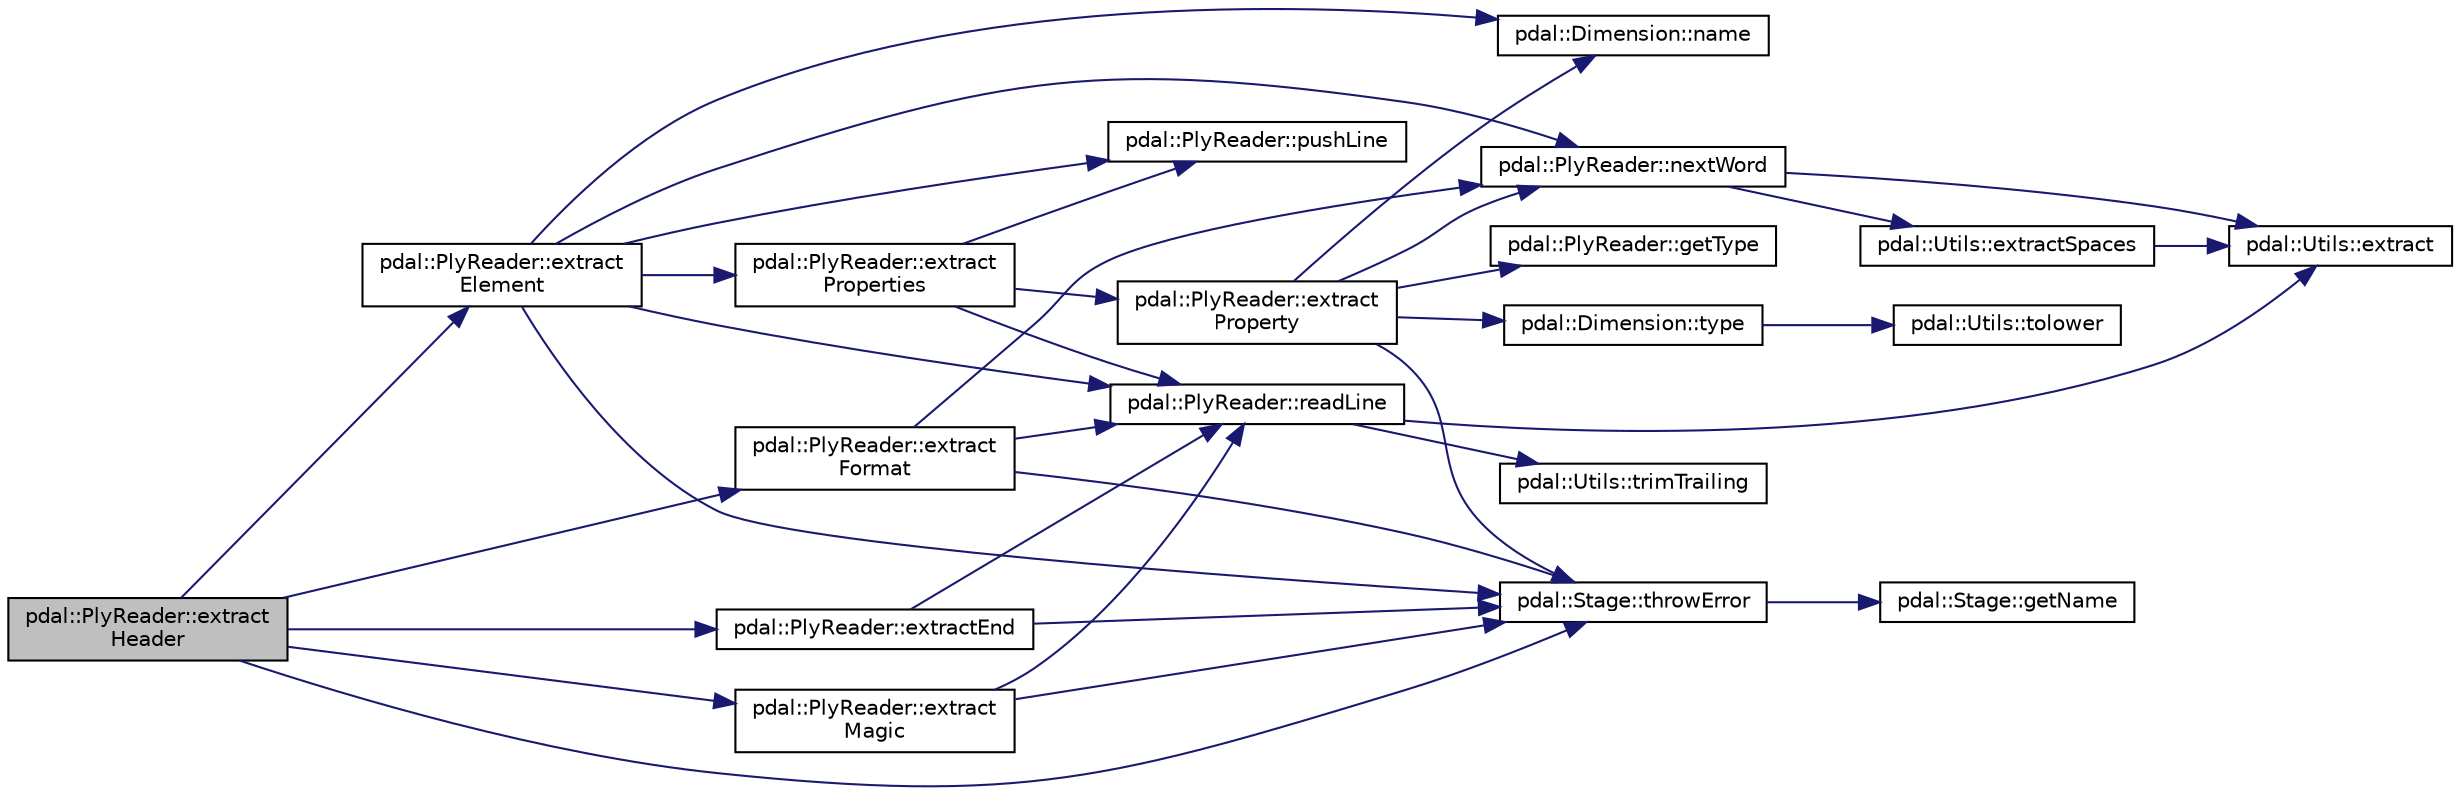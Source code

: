 digraph "pdal::PlyReader::extractHeader"
{
  edge [fontname="Helvetica",fontsize="10",labelfontname="Helvetica",labelfontsize="10"];
  node [fontname="Helvetica",fontsize="10",shape=record];
  rankdir="LR";
  Node1 [label="pdal::PlyReader::extract\lHeader",height=0.2,width=0.4,color="black", fillcolor="grey75", style="filled", fontcolor="black"];
  Node1 -> Node2 [color="midnightblue",fontsize="10",style="solid",fontname="Helvetica"];
  Node2 [label="pdal::PlyReader::extract\lElement",height=0.2,width=0.4,color="black", fillcolor="white", style="filled",URL="$classpdal_1_1PlyReader.html#a86c91fd3c850c095dc537b627f92c426"];
  Node2 -> Node3 [color="midnightblue",fontsize="10",style="solid",fontname="Helvetica"];
  Node3 [label="pdal::PlyReader::extract\lProperties",height=0.2,width=0.4,color="black", fillcolor="white", style="filled",URL="$classpdal_1_1PlyReader.html#ae3efcc96eca62b8d710e725b3358e88c"];
  Node3 -> Node4 [color="midnightblue",fontsize="10",style="solid",fontname="Helvetica"];
  Node4 [label="pdal::PlyReader::readLine",height=0.2,width=0.4,color="black", fillcolor="white", style="filled",URL="$classpdal_1_1PlyReader.html#a2a95bd0d7e52c96b191a76e18cb4f488"];
  Node4 -> Node5 [color="midnightblue",fontsize="10",style="solid",fontname="Helvetica"];
  Node5 [label="pdal::Utils::trimTrailing",height=0.2,width=0.4,color="black", fillcolor="white", style="filled",URL="$namespacepdal_1_1Utils.html#afed0ad4146baafd1973c85e1508ade73"];
  Node4 -> Node6 [color="midnightblue",fontsize="10",style="solid",fontname="Helvetica"];
  Node6 [label="pdal::Utils::extract",height=0.2,width=0.4,color="black", fillcolor="white", style="filled",URL="$namespacepdal_1_1Utils.html#acae5a19cd66121b77e2599daec48413d"];
  Node3 -> Node7 [color="midnightblue",fontsize="10",style="solid",fontname="Helvetica"];
  Node7 [label="pdal::PlyReader::extract\lProperty",height=0.2,width=0.4,color="black", fillcolor="white", style="filled",URL="$classpdal_1_1PlyReader.html#a4e99f726dfafb257dd9acbca102cd633"];
  Node7 -> Node8 [color="midnightblue",fontsize="10",style="solid",fontname="Helvetica"];
  Node8 [label="pdal::PlyReader::nextWord",height=0.2,width=0.4,color="black", fillcolor="white", style="filled",URL="$classpdal_1_1PlyReader.html#aa62e075130f0a99301f45f848b0a4c85"];
  Node8 -> Node9 [color="midnightblue",fontsize="10",style="solid",fontname="Helvetica"];
  Node9 [label="pdal::Utils::extractSpaces",height=0.2,width=0.4,color="black", fillcolor="white", style="filled",URL="$namespacepdal_1_1Utils.html#a9bda8c5dbe5ef7cf66e99ba022184934"];
  Node9 -> Node6 [color="midnightblue",fontsize="10",style="solid",fontname="Helvetica"];
  Node8 -> Node6 [color="midnightblue",fontsize="10",style="solid",fontname="Helvetica"];
  Node7 -> Node10 [color="midnightblue",fontsize="10",style="solid",fontname="Helvetica"];
  Node10 [label="pdal::Dimension::type",height=0.2,width=0.4,color="black", fillcolor="white", style="filled",URL="$namespacepdal_1_1Dimension.html#a880d689fed54aa3ded6f88c9e058c5d2"];
  Node10 -> Node11 [color="midnightblue",fontsize="10",style="solid",fontname="Helvetica"];
  Node11 [label="pdal::Utils::tolower",height=0.2,width=0.4,color="black", fillcolor="white", style="filled",URL="$namespacepdal_1_1Utils.html#a5268937cf695835e55392f752dc02cb2"];
  Node7 -> Node12 [color="midnightblue",fontsize="10",style="solid",fontname="Helvetica"];
  Node12 [label="pdal::PlyReader::getType",height=0.2,width=0.4,color="black", fillcolor="white", style="filled",URL="$classpdal_1_1PlyReader.html#af687933c7ab3d57e3fdfcbfce6d0e6f9"];
  Node7 -> Node13 [color="midnightblue",fontsize="10",style="solid",fontname="Helvetica"];
  Node13 [label="pdal::Dimension::name",height=0.2,width=0.4,color="black", fillcolor="white", style="filled",URL="$namespacepdal_1_1Dimension.html#af3176b0b7e6b4be000317846cf7c2718"];
  Node7 -> Node14 [color="midnightblue",fontsize="10",style="solid",fontname="Helvetica"];
  Node14 [label="pdal::Stage::throwError",height=0.2,width=0.4,color="black", fillcolor="white", style="filled",URL="$classpdal_1_1Stage.html#abdbd1176da12dfd882d931a43290797f"];
  Node14 -> Node15 [color="midnightblue",fontsize="10",style="solid",fontname="Helvetica"];
  Node15 [label="pdal::Stage::getName",height=0.2,width=0.4,color="black", fillcolor="white", style="filled",URL="$classpdal_1_1Stage.html#a6c81d6fbbac17ebe4cd63806916cc750"];
  Node3 -> Node16 [color="midnightblue",fontsize="10",style="solid",fontname="Helvetica"];
  Node16 [label="pdal::PlyReader::pushLine",height=0.2,width=0.4,color="black", fillcolor="white", style="filled",URL="$classpdal_1_1PlyReader.html#a8b379a87661973d414966252e17ce400"];
  Node2 -> Node13 [color="midnightblue",fontsize="10",style="solid",fontname="Helvetica"];
  Node2 -> Node8 [color="midnightblue",fontsize="10",style="solid",fontname="Helvetica"];
  Node2 -> Node16 [color="midnightblue",fontsize="10",style="solid",fontname="Helvetica"];
  Node2 -> Node4 [color="midnightblue",fontsize="10",style="solid",fontname="Helvetica"];
  Node2 -> Node14 [color="midnightblue",fontsize="10",style="solid",fontname="Helvetica"];
  Node1 -> Node17 [color="midnightblue",fontsize="10",style="solid",fontname="Helvetica"];
  Node17 [label="pdal::PlyReader::extractEnd",height=0.2,width=0.4,color="black", fillcolor="white", style="filled",URL="$classpdal_1_1PlyReader.html#aec1ef06026968ef08b98538d2f868f13"];
  Node17 -> Node4 [color="midnightblue",fontsize="10",style="solid",fontname="Helvetica"];
  Node17 -> Node14 [color="midnightblue",fontsize="10",style="solid",fontname="Helvetica"];
  Node1 -> Node18 [color="midnightblue",fontsize="10",style="solid",fontname="Helvetica"];
  Node18 [label="pdal::PlyReader::extract\lFormat",height=0.2,width=0.4,color="black", fillcolor="white", style="filled",URL="$classpdal_1_1PlyReader.html#a2ce78f148be470e4d613ae7f0ab9616f"];
  Node18 -> Node8 [color="midnightblue",fontsize="10",style="solid",fontname="Helvetica"];
  Node18 -> Node4 [color="midnightblue",fontsize="10",style="solid",fontname="Helvetica"];
  Node18 -> Node14 [color="midnightblue",fontsize="10",style="solid",fontname="Helvetica"];
  Node1 -> Node19 [color="midnightblue",fontsize="10",style="solid",fontname="Helvetica"];
  Node19 [label="pdal::PlyReader::extract\lMagic",height=0.2,width=0.4,color="black", fillcolor="white", style="filled",URL="$classpdal_1_1PlyReader.html#abf004e430f1c5f6ad2a89746e54316ca"];
  Node19 -> Node4 [color="midnightblue",fontsize="10",style="solid",fontname="Helvetica"];
  Node19 -> Node14 [color="midnightblue",fontsize="10",style="solid",fontname="Helvetica"];
  Node1 -> Node14 [color="midnightblue",fontsize="10",style="solid",fontname="Helvetica"];
}
